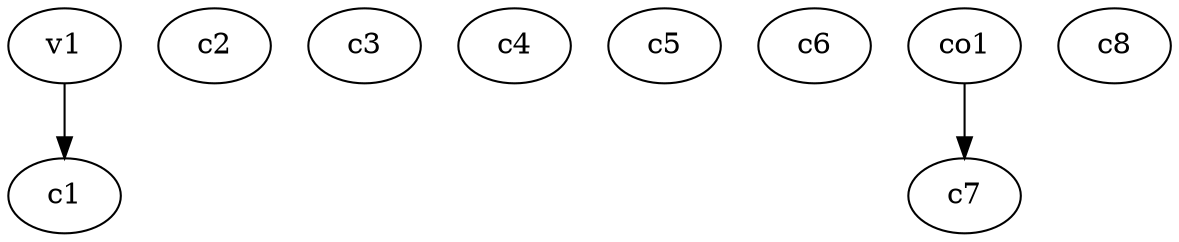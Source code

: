 strict digraph  {
c1;
c2;
c3;
c4;
c5;
c6;
c7;
c8;
v1;
co1;
v1 -> c1  [weight=1];
co1 -> c7  [weight=1];
}
